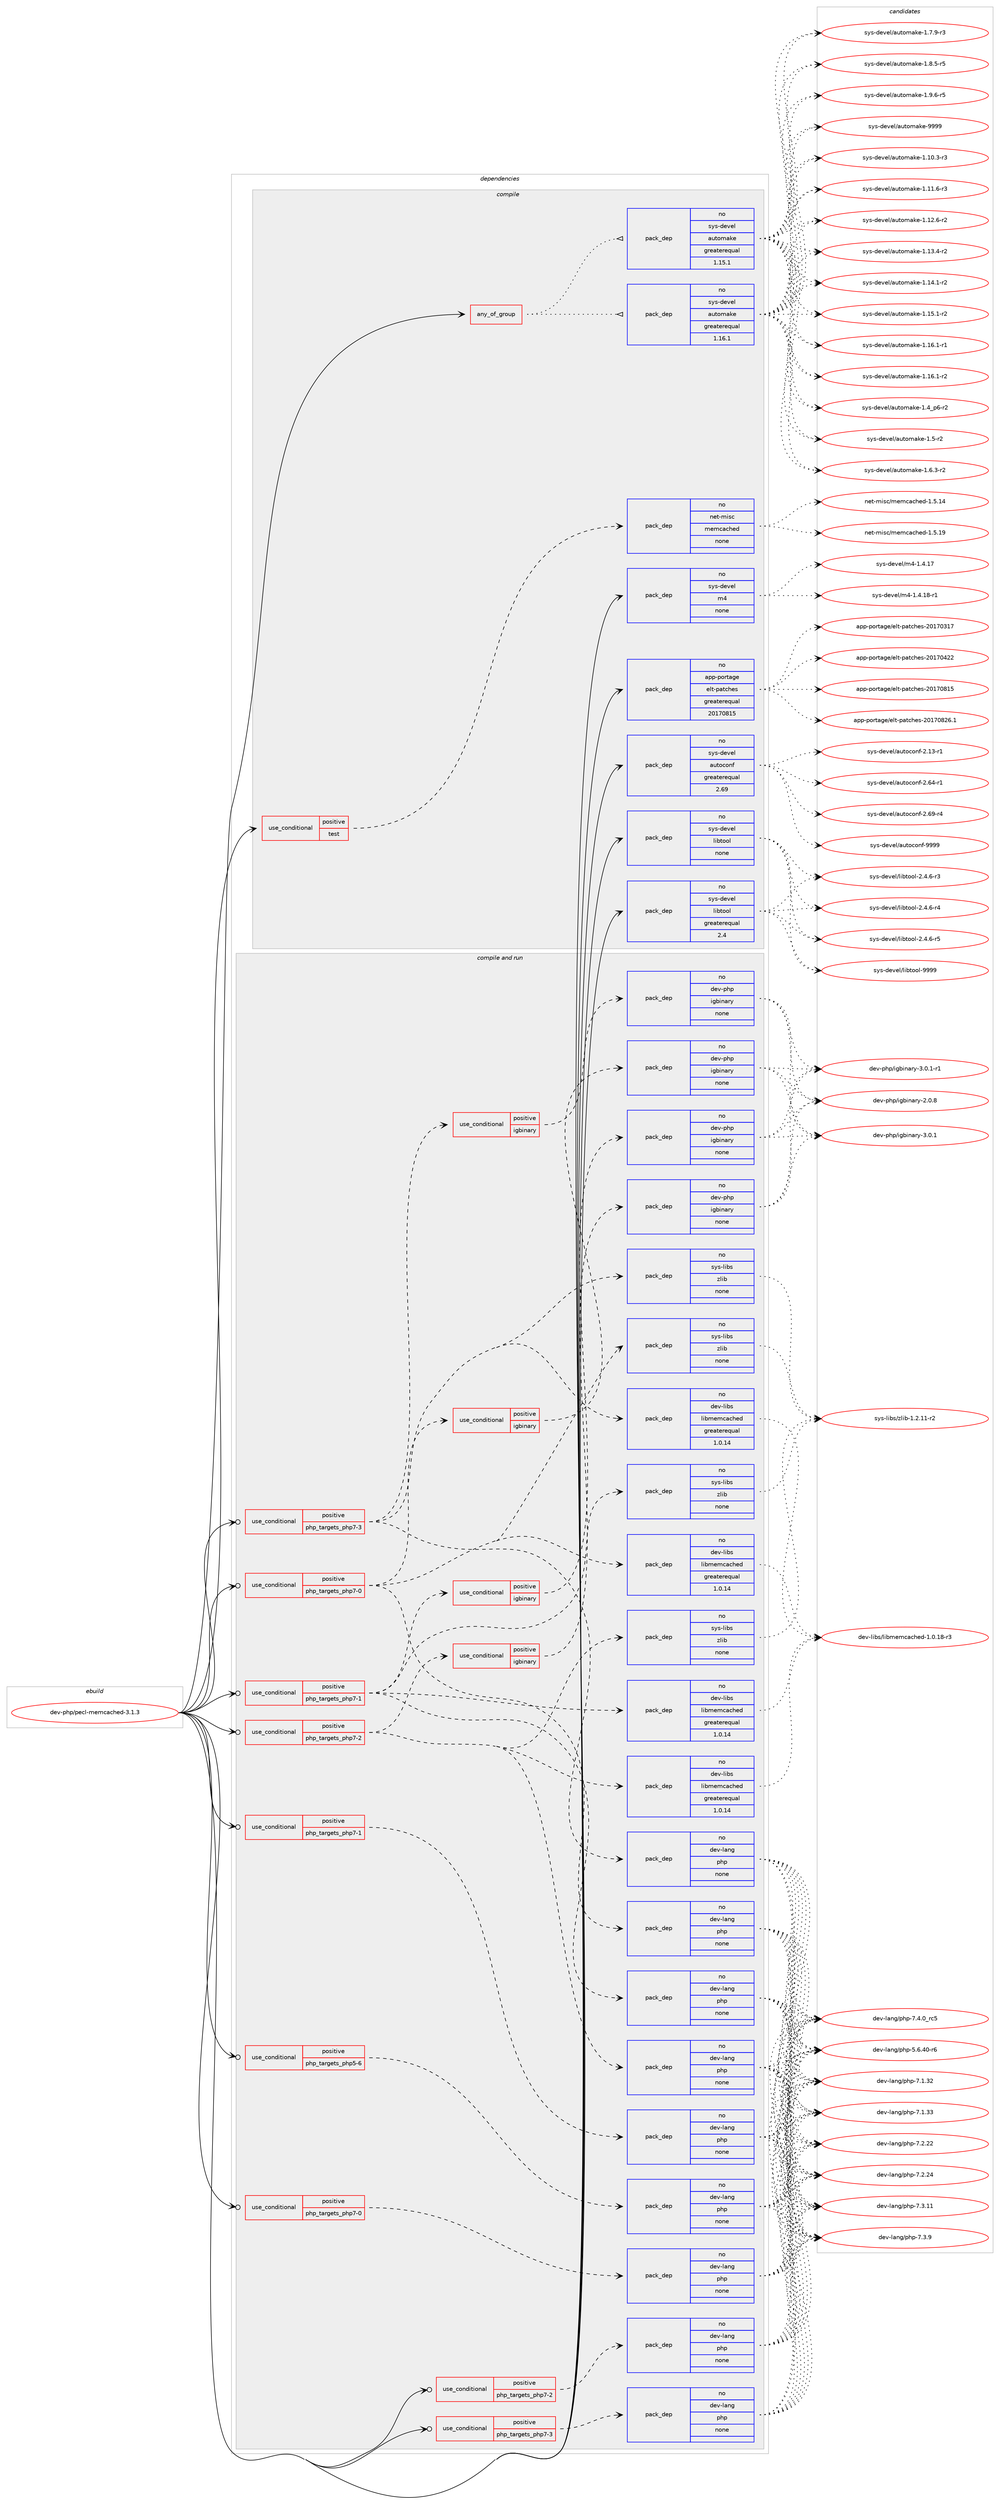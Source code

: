 digraph prolog {

# *************
# Graph options
# *************

newrank=true;
concentrate=true;
compound=true;
graph [rankdir=LR,fontname=Helvetica,fontsize=10,ranksep=1.5];#, ranksep=2.5, nodesep=0.2];
edge  [arrowhead=vee];
node  [fontname=Helvetica,fontsize=10];

# **********
# The ebuild
# **********

subgraph cluster_leftcol {
color=gray;
rank=same;
label=<<i>ebuild</i>>;
id [label="dev-php/pecl-memcached-3.1.3", color=red, width=4, href="../dev-php/pecl-memcached-3.1.3.svg"];
}

# ****************
# The dependencies
# ****************

subgraph cluster_midcol {
color=gray;
label=<<i>dependencies</i>>;
subgraph cluster_compile {
fillcolor="#eeeeee";
style=filled;
label=<<i>compile</i>>;
subgraph any11346 {
dependency590401 [label=<<TABLE BORDER="0" CELLBORDER="1" CELLSPACING="0" CELLPADDING="4"><TR><TD CELLPADDING="10">any_of_group</TD></TR></TABLE>>, shape=none, color=red];subgraph pack443696 {
dependency590402 [label=<<TABLE BORDER="0" CELLBORDER="1" CELLSPACING="0" CELLPADDING="4" WIDTH="220"><TR><TD ROWSPAN="6" CELLPADDING="30">pack_dep</TD></TR><TR><TD WIDTH="110">no</TD></TR><TR><TD>sys-devel</TD></TR><TR><TD>automake</TD></TR><TR><TD>greaterequal</TD></TR><TR><TD>1.16.1</TD></TR></TABLE>>, shape=none, color=blue];
}
dependency590401:e -> dependency590402:w [weight=20,style="dotted",arrowhead="oinv"];
subgraph pack443697 {
dependency590403 [label=<<TABLE BORDER="0" CELLBORDER="1" CELLSPACING="0" CELLPADDING="4" WIDTH="220"><TR><TD ROWSPAN="6" CELLPADDING="30">pack_dep</TD></TR><TR><TD WIDTH="110">no</TD></TR><TR><TD>sys-devel</TD></TR><TR><TD>automake</TD></TR><TR><TD>greaterequal</TD></TR><TR><TD>1.15.1</TD></TR></TABLE>>, shape=none, color=blue];
}
dependency590401:e -> dependency590403:w [weight=20,style="dotted",arrowhead="oinv"];
}
id:e -> dependency590401:w [weight=20,style="solid",arrowhead="vee"];
subgraph cond134994 {
dependency590404 [label=<<TABLE BORDER="0" CELLBORDER="1" CELLSPACING="0" CELLPADDING="4"><TR><TD ROWSPAN="3" CELLPADDING="10">use_conditional</TD></TR><TR><TD>positive</TD></TR><TR><TD>test</TD></TR></TABLE>>, shape=none, color=red];
subgraph pack443698 {
dependency590405 [label=<<TABLE BORDER="0" CELLBORDER="1" CELLSPACING="0" CELLPADDING="4" WIDTH="220"><TR><TD ROWSPAN="6" CELLPADDING="30">pack_dep</TD></TR><TR><TD WIDTH="110">no</TD></TR><TR><TD>net-misc</TD></TR><TR><TD>memcached</TD></TR><TR><TD>none</TD></TR><TR><TD></TD></TR></TABLE>>, shape=none, color=blue];
}
dependency590404:e -> dependency590405:w [weight=20,style="dashed",arrowhead="vee"];
}
id:e -> dependency590404:w [weight=20,style="solid",arrowhead="vee"];
subgraph pack443699 {
dependency590406 [label=<<TABLE BORDER="0" CELLBORDER="1" CELLSPACING="0" CELLPADDING="4" WIDTH="220"><TR><TD ROWSPAN="6" CELLPADDING="30">pack_dep</TD></TR><TR><TD WIDTH="110">no</TD></TR><TR><TD>app-portage</TD></TR><TR><TD>elt-patches</TD></TR><TR><TD>greaterequal</TD></TR><TR><TD>20170815</TD></TR></TABLE>>, shape=none, color=blue];
}
id:e -> dependency590406:w [weight=20,style="solid",arrowhead="vee"];
subgraph pack443700 {
dependency590407 [label=<<TABLE BORDER="0" CELLBORDER="1" CELLSPACING="0" CELLPADDING="4" WIDTH="220"><TR><TD ROWSPAN="6" CELLPADDING="30">pack_dep</TD></TR><TR><TD WIDTH="110">no</TD></TR><TR><TD>sys-devel</TD></TR><TR><TD>autoconf</TD></TR><TR><TD>greaterequal</TD></TR><TR><TD>2.69</TD></TR></TABLE>>, shape=none, color=blue];
}
id:e -> dependency590407:w [weight=20,style="solid",arrowhead="vee"];
subgraph pack443701 {
dependency590408 [label=<<TABLE BORDER="0" CELLBORDER="1" CELLSPACING="0" CELLPADDING="4" WIDTH="220"><TR><TD ROWSPAN="6" CELLPADDING="30">pack_dep</TD></TR><TR><TD WIDTH="110">no</TD></TR><TR><TD>sys-devel</TD></TR><TR><TD>libtool</TD></TR><TR><TD>greaterequal</TD></TR><TR><TD>2.4</TD></TR></TABLE>>, shape=none, color=blue];
}
id:e -> dependency590408:w [weight=20,style="solid",arrowhead="vee"];
subgraph pack443702 {
dependency590409 [label=<<TABLE BORDER="0" CELLBORDER="1" CELLSPACING="0" CELLPADDING="4" WIDTH="220"><TR><TD ROWSPAN="6" CELLPADDING="30">pack_dep</TD></TR><TR><TD WIDTH="110">no</TD></TR><TR><TD>sys-devel</TD></TR><TR><TD>libtool</TD></TR><TR><TD>none</TD></TR><TR><TD></TD></TR></TABLE>>, shape=none, color=blue];
}
id:e -> dependency590409:w [weight=20,style="solid",arrowhead="vee"];
subgraph pack443703 {
dependency590410 [label=<<TABLE BORDER="0" CELLBORDER="1" CELLSPACING="0" CELLPADDING="4" WIDTH="220"><TR><TD ROWSPAN="6" CELLPADDING="30">pack_dep</TD></TR><TR><TD WIDTH="110">no</TD></TR><TR><TD>sys-devel</TD></TR><TR><TD>m4</TD></TR><TR><TD>none</TD></TR><TR><TD></TD></TR></TABLE>>, shape=none, color=blue];
}
id:e -> dependency590410:w [weight=20,style="solid",arrowhead="vee"];
}
subgraph cluster_compileandrun {
fillcolor="#eeeeee";
style=filled;
label=<<i>compile and run</i>>;
subgraph cond134995 {
dependency590411 [label=<<TABLE BORDER="0" CELLBORDER="1" CELLSPACING="0" CELLPADDING="4"><TR><TD ROWSPAN="3" CELLPADDING="10">use_conditional</TD></TR><TR><TD>positive</TD></TR><TR><TD>php_targets_php5-6</TD></TR></TABLE>>, shape=none, color=red];
subgraph pack443704 {
dependency590412 [label=<<TABLE BORDER="0" CELLBORDER="1" CELLSPACING="0" CELLPADDING="4" WIDTH="220"><TR><TD ROWSPAN="6" CELLPADDING="30">pack_dep</TD></TR><TR><TD WIDTH="110">no</TD></TR><TR><TD>dev-lang</TD></TR><TR><TD>php</TD></TR><TR><TD>none</TD></TR><TR><TD></TD></TR></TABLE>>, shape=none, color=blue];
}
dependency590411:e -> dependency590412:w [weight=20,style="dashed",arrowhead="vee"];
}
id:e -> dependency590411:w [weight=20,style="solid",arrowhead="odotvee"];
subgraph cond134996 {
dependency590413 [label=<<TABLE BORDER="0" CELLBORDER="1" CELLSPACING="0" CELLPADDING="4"><TR><TD ROWSPAN="3" CELLPADDING="10">use_conditional</TD></TR><TR><TD>positive</TD></TR><TR><TD>php_targets_php7-0</TD></TR></TABLE>>, shape=none, color=red];
subgraph pack443705 {
dependency590414 [label=<<TABLE BORDER="0" CELLBORDER="1" CELLSPACING="0" CELLPADDING="4" WIDTH="220"><TR><TD ROWSPAN="6" CELLPADDING="30">pack_dep</TD></TR><TR><TD WIDTH="110">no</TD></TR><TR><TD>dev-lang</TD></TR><TR><TD>php</TD></TR><TR><TD>none</TD></TR><TR><TD></TD></TR></TABLE>>, shape=none, color=blue];
}
dependency590413:e -> dependency590414:w [weight=20,style="dashed",arrowhead="vee"];
}
id:e -> dependency590413:w [weight=20,style="solid",arrowhead="odotvee"];
subgraph cond134997 {
dependency590415 [label=<<TABLE BORDER="0" CELLBORDER="1" CELLSPACING="0" CELLPADDING="4"><TR><TD ROWSPAN="3" CELLPADDING="10">use_conditional</TD></TR><TR><TD>positive</TD></TR><TR><TD>php_targets_php7-0</TD></TR></TABLE>>, shape=none, color=red];
subgraph pack443706 {
dependency590416 [label=<<TABLE BORDER="0" CELLBORDER="1" CELLSPACING="0" CELLPADDING="4" WIDTH="220"><TR><TD ROWSPAN="6" CELLPADDING="30">pack_dep</TD></TR><TR><TD WIDTH="110">no</TD></TR><TR><TD>dev-libs</TD></TR><TR><TD>libmemcached</TD></TR><TR><TD>greaterequal</TD></TR><TR><TD>1.0.14</TD></TR></TABLE>>, shape=none, color=blue];
}
dependency590415:e -> dependency590416:w [weight=20,style="dashed",arrowhead="vee"];
subgraph pack443707 {
dependency590417 [label=<<TABLE BORDER="0" CELLBORDER="1" CELLSPACING="0" CELLPADDING="4" WIDTH="220"><TR><TD ROWSPAN="6" CELLPADDING="30">pack_dep</TD></TR><TR><TD WIDTH="110">no</TD></TR><TR><TD>sys-libs</TD></TR><TR><TD>zlib</TD></TR><TR><TD>none</TD></TR><TR><TD></TD></TR></TABLE>>, shape=none, color=blue];
}
dependency590415:e -> dependency590417:w [weight=20,style="dashed",arrowhead="vee"];
subgraph cond134998 {
dependency590418 [label=<<TABLE BORDER="0" CELLBORDER="1" CELLSPACING="0" CELLPADDING="4"><TR><TD ROWSPAN="3" CELLPADDING="10">use_conditional</TD></TR><TR><TD>positive</TD></TR><TR><TD>igbinary</TD></TR></TABLE>>, shape=none, color=red];
subgraph pack443708 {
dependency590419 [label=<<TABLE BORDER="0" CELLBORDER="1" CELLSPACING="0" CELLPADDING="4" WIDTH="220"><TR><TD ROWSPAN="6" CELLPADDING="30">pack_dep</TD></TR><TR><TD WIDTH="110">no</TD></TR><TR><TD>dev-php</TD></TR><TR><TD>igbinary</TD></TR><TR><TD>none</TD></TR><TR><TD></TD></TR></TABLE>>, shape=none, color=blue];
}
dependency590418:e -> dependency590419:w [weight=20,style="dashed",arrowhead="vee"];
}
dependency590415:e -> dependency590418:w [weight=20,style="dashed",arrowhead="vee"];
subgraph pack443709 {
dependency590420 [label=<<TABLE BORDER="0" CELLBORDER="1" CELLSPACING="0" CELLPADDING="4" WIDTH="220"><TR><TD ROWSPAN="6" CELLPADDING="30">pack_dep</TD></TR><TR><TD WIDTH="110">no</TD></TR><TR><TD>dev-lang</TD></TR><TR><TD>php</TD></TR><TR><TD>none</TD></TR><TR><TD></TD></TR></TABLE>>, shape=none, color=blue];
}
dependency590415:e -> dependency590420:w [weight=20,style="dashed",arrowhead="vee"];
}
id:e -> dependency590415:w [weight=20,style="solid",arrowhead="odotvee"];
subgraph cond134999 {
dependency590421 [label=<<TABLE BORDER="0" CELLBORDER="1" CELLSPACING="0" CELLPADDING="4"><TR><TD ROWSPAN="3" CELLPADDING="10">use_conditional</TD></TR><TR><TD>positive</TD></TR><TR><TD>php_targets_php7-1</TD></TR></TABLE>>, shape=none, color=red];
subgraph pack443710 {
dependency590422 [label=<<TABLE BORDER="0" CELLBORDER="1" CELLSPACING="0" CELLPADDING="4" WIDTH="220"><TR><TD ROWSPAN="6" CELLPADDING="30">pack_dep</TD></TR><TR><TD WIDTH="110">no</TD></TR><TR><TD>dev-lang</TD></TR><TR><TD>php</TD></TR><TR><TD>none</TD></TR><TR><TD></TD></TR></TABLE>>, shape=none, color=blue];
}
dependency590421:e -> dependency590422:w [weight=20,style="dashed",arrowhead="vee"];
}
id:e -> dependency590421:w [weight=20,style="solid",arrowhead="odotvee"];
subgraph cond135000 {
dependency590423 [label=<<TABLE BORDER="0" CELLBORDER="1" CELLSPACING="0" CELLPADDING="4"><TR><TD ROWSPAN="3" CELLPADDING="10">use_conditional</TD></TR><TR><TD>positive</TD></TR><TR><TD>php_targets_php7-1</TD></TR></TABLE>>, shape=none, color=red];
subgraph pack443711 {
dependency590424 [label=<<TABLE BORDER="0" CELLBORDER="1" CELLSPACING="0" CELLPADDING="4" WIDTH="220"><TR><TD ROWSPAN="6" CELLPADDING="30">pack_dep</TD></TR><TR><TD WIDTH="110">no</TD></TR><TR><TD>dev-libs</TD></TR><TR><TD>libmemcached</TD></TR><TR><TD>greaterequal</TD></TR><TR><TD>1.0.14</TD></TR></TABLE>>, shape=none, color=blue];
}
dependency590423:e -> dependency590424:w [weight=20,style="dashed",arrowhead="vee"];
subgraph pack443712 {
dependency590425 [label=<<TABLE BORDER="0" CELLBORDER="1" CELLSPACING="0" CELLPADDING="4" WIDTH="220"><TR><TD ROWSPAN="6" CELLPADDING="30">pack_dep</TD></TR><TR><TD WIDTH="110">no</TD></TR><TR><TD>sys-libs</TD></TR><TR><TD>zlib</TD></TR><TR><TD>none</TD></TR><TR><TD></TD></TR></TABLE>>, shape=none, color=blue];
}
dependency590423:e -> dependency590425:w [weight=20,style="dashed",arrowhead="vee"];
subgraph cond135001 {
dependency590426 [label=<<TABLE BORDER="0" CELLBORDER="1" CELLSPACING="0" CELLPADDING="4"><TR><TD ROWSPAN="3" CELLPADDING="10">use_conditional</TD></TR><TR><TD>positive</TD></TR><TR><TD>igbinary</TD></TR></TABLE>>, shape=none, color=red];
subgraph pack443713 {
dependency590427 [label=<<TABLE BORDER="0" CELLBORDER="1" CELLSPACING="0" CELLPADDING="4" WIDTH="220"><TR><TD ROWSPAN="6" CELLPADDING="30">pack_dep</TD></TR><TR><TD WIDTH="110">no</TD></TR><TR><TD>dev-php</TD></TR><TR><TD>igbinary</TD></TR><TR><TD>none</TD></TR><TR><TD></TD></TR></TABLE>>, shape=none, color=blue];
}
dependency590426:e -> dependency590427:w [weight=20,style="dashed",arrowhead="vee"];
}
dependency590423:e -> dependency590426:w [weight=20,style="dashed",arrowhead="vee"];
subgraph pack443714 {
dependency590428 [label=<<TABLE BORDER="0" CELLBORDER="1" CELLSPACING="0" CELLPADDING="4" WIDTH="220"><TR><TD ROWSPAN="6" CELLPADDING="30">pack_dep</TD></TR><TR><TD WIDTH="110">no</TD></TR><TR><TD>dev-lang</TD></TR><TR><TD>php</TD></TR><TR><TD>none</TD></TR><TR><TD></TD></TR></TABLE>>, shape=none, color=blue];
}
dependency590423:e -> dependency590428:w [weight=20,style="dashed",arrowhead="vee"];
}
id:e -> dependency590423:w [weight=20,style="solid",arrowhead="odotvee"];
subgraph cond135002 {
dependency590429 [label=<<TABLE BORDER="0" CELLBORDER="1" CELLSPACING="0" CELLPADDING="4"><TR><TD ROWSPAN="3" CELLPADDING="10">use_conditional</TD></TR><TR><TD>positive</TD></TR><TR><TD>php_targets_php7-2</TD></TR></TABLE>>, shape=none, color=red];
subgraph pack443715 {
dependency590430 [label=<<TABLE BORDER="0" CELLBORDER="1" CELLSPACING="0" CELLPADDING="4" WIDTH="220"><TR><TD ROWSPAN="6" CELLPADDING="30">pack_dep</TD></TR><TR><TD WIDTH="110">no</TD></TR><TR><TD>dev-lang</TD></TR><TR><TD>php</TD></TR><TR><TD>none</TD></TR><TR><TD></TD></TR></TABLE>>, shape=none, color=blue];
}
dependency590429:e -> dependency590430:w [weight=20,style="dashed",arrowhead="vee"];
}
id:e -> dependency590429:w [weight=20,style="solid",arrowhead="odotvee"];
subgraph cond135003 {
dependency590431 [label=<<TABLE BORDER="0" CELLBORDER="1" CELLSPACING="0" CELLPADDING="4"><TR><TD ROWSPAN="3" CELLPADDING="10">use_conditional</TD></TR><TR><TD>positive</TD></TR><TR><TD>php_targets_php7-2</TD></TR></TABLE>>, shape=none, color=red];
subgraph pack443716 {
dependency590432 [label=<<TABLE BORDER="0" CELLBORDER="1" CELLSPACING="0" CELLPADDING="4" WIDTH="220"><TR><TD ROWSPAN="6" CELLPADDING="30">pack_dep</TD></TR><TR><TD WIDTH="110">no</TD></TR><TR><TD>dev-libs</TD></TR><TR><TD>libmemcached</TD></TR><TR><TD>greaterequal</TD></TR><TR><TD>1.0.14</TD></TR></TABLE>>, shape=none, color=blue];
}
dependency590431:e -> dependency590432:w [weight=20,style="dashed",arrowhead="vee"];
subgraph pack443717 {
dependency590433 [label=<<TABLE BORDER="0" CELLBORDER="1" CELLSPACING="0" CELLPADDING="4" WIDTH="220"><TR><TD ROWSPAN="6" CELLPADDING="30">pack_dep</TD></TR><TR><TD WIDTH="110">no</TD></TR><TR><TD>sys-libs</TD></TR><TR><TD>zlib</TD></TR><TR><TD>none</TD></TR><TR><TD></TD></TR></TABLE>>, shape=none, color=blue];
}
dependency590431:e -> dependency590433:w [weight=20,style="dashed",arrowhead="vee"];
subgraph cond135004 {
dependency590434 [label=<<TABLE BORDER="0" CELLBORDER="1" CELLSPACING="0" CELLPADDING="4"><TR><TD ROWSPAN="3" CELLPADDING="10">use_conditional</TD></TR><TR><TD>positive</TD></TR><TR><TD>igbinary</TD></TR></TABLE>>, shape=none, color=red];
subgraph pack443718 {
dependency590435 [label=<<TABLE BORDER="0" CELLBORDER="1" CELLSPACING="0" CELLPADDING="4" WIDTH="220"><TR><TD ROWSPAN="6" CELLPADDING="30">pack_dep</TD></TR><TR><TD WIDTH="110">no</TD></TR><TR><TD>dev-php</TD></TR><TR><TD>igbinary</TD></TR><TR><TD>none</TD></TR><TR><TD></TD></TR></TABLE>>, shape=none, color=blue];
}
dependency590434:e -> dependency590435:w [weight=20,style="dashed",arrowhead="vee"];
}
dependency590431:e -> dependency590434:w [weight=20,style="dashed",arrowhead="vee"];
subgraph pack443719 {
dependency590436 [label=<<TABLE BORDER="0" CELLBORDER="1" CELLSPACING="0" CELLPADDING="4" WIDTH="220"><TR><TD ROWSPAN="6" CELLPADDING="30">pack_dep</TD></TR><TR><TD WIDTH="110">no</TD></TR><TR><TD>dev-lang</TD></TR><TR><TD>php</TD></TR><TR><TD>none</TD></TR><TR><TD></TD></TR></TABLE>>, shape=none, color=blue];
}
dependency590431:e -> dependency590436:w [weight=20,style="dashed",arrowhead="vee"];
}
id:e -> dependency590431:w [weight=20,style="solid",arrowhead="odotvee"];
subgraph cond135005 {
dependency590437 [label=<<TABLE BORDER="0" CELLBORDER="1" CELLSPACING="0" CELLPADDING="4"><TR><TD ROWSPAN="3" CELLPADDING="10">use_conditional</TD></TR><TR><TD>positive</TD></TR><TR><TD>php_targets_php7-3</TD></TR></TABLE>>, shape=none, color=red];
subgraph pack443720 {
dependency590438 [label=<<TABLE BORDER="0" CELLBORDER="1" CELLSPACING="0" CELLPADDING="4" WIDTH="220"><TR><TD ROWSPAN="6" CELLPADDING="30">pack_dep</TD></TR><TR><TD WIDTH="110">no</TD></TR><TR><TD>dev-lang</TD></TR><TR><TD>php</TD></TR><TR><TD>none</TD></TR><TR><TD></TD></TR></TABLE>>, shape=none, color=blue];
}
dependency590437:e -> dependency590438:w [weight=20,style="dashed",arrowhead="vee"];
}
id:e -> dependency590437:w [weight=20,style="solid",arrowhead="odotvee"];
subgraph cond135006 {
dependency590439 [label=<<TABLE BORDER="0" CELLBORDER="1" CELLSPACING="0" CELLPADDING="4"><TR><TD ROWSPAN="3" CELLPADDING="10">use_conditional</TD></TR><TR><TD>positive</TD></TR><TR><TD>php_targets_php7-3</TD></TR></TABLE>>, shape=none, color=red];
subgraph pack443721 {
dependency590440 [label=<<TABLE BORDER="0" CELLBORDER="1" CELLSPACING="0" CELLPADDING="4" WIDTH="220"><TR><TD ROWSPAN="6" CELLPADDING="30">pack_dep</TD></TR><TR><TD WIDTH="110">no</TD></TR><TR><TD>dev-libs</TD></TR><TR><TD>libmemcached</TD></TR><TR><TD>greaterequal</TD></TR><TR><TD>1.0.14</TD></TR></TABLE>>, shape=none, color=blue];
}
dependency590439:e -> dependency590440:w [weight=20,style="dashed",arrowhead="vee"];
subgraph pack443722 {
dependency590441 [label=<<TABLE BORDER="0" CELLBORDER="1" CELLSPACING="0" CELLPADDING="4" WIDTH="220"><TR><TD ROWSPAN="6" CELLPADDING="30">pack_dep</TD></TR><TR><TD WIDTH="110">no</TD></TR><TR><TD>sys-libs</TD></TR><TR><TD>zlib</TD></TR><TR><TD>none</TD></TR><TR><TD></TD></TR></TABLE>>, shape=none, color=blue];
}
dependency590439:e -> dependency590441:w [weight=20,style="dashed",arrowhead="vee"];
subgraph cond135007 {
dependency590442 [label=<<TABLE BORDER="0" CELLBORDER="1" CELLSPACING="0" CELLPADDING="4"><TR><TD ROWSPAN="3" CELLPADDING="10">use_conditional</TD></TR><TR><TD>positive</TD></TR><TR><TD>igbinary</TD></TR></TABLE>>, shape=none, color=red];
subgraph pack443723 {
dependency590443 [label=<<TABLE BORDER="0" CELLBORDER="1" CELLSPACING="0" CELLPADDING="4" WIDTH="220"><TR><TD ROWSPAN="6" CELLPADDING="30">pack_dep</TD></TR><TR><TD WIDTH="110">no</TD></TR><TR><TD>dev-php</TD></TR><TR><TD>igbinary</TD></TR><TR><TD>none</TD></TR><TR><TD></TD></TR></TABLE>>, shape=none, color=blue];
}
dependency590442:e -> dependency590443:w [weight=20,style="dashed",arrowhead="vee"];
}
dependency590439:e -> dependency590442:w [weight=20,style="dashed",arrowhead="vee"];
subgraph pack443724 {
dependency590444 [label=<<TABLE BORDER="0" CELLBORDER="1" CELLSPACING="0" CELLPADDING="4" WIDTH="220"><TR><TD ROWSPAN="6" CELLPADDING="30">pack_dep</TD></TR><TR><TD WIDTH="110">no</TD></TR><TR><TD>dev-lang</TD></TR><TR><TD>php</TD></TR><TR><TD>none</TD></TR><TR><TD></TD></TR></TABLE>>, shape=none, color=blue];
}
dependency590439:e -> dependency590444:w [weight=20,style="dashed",arrowhead="vee"];
}
id:e -> dependency590439:w [weight=20,style="solid",arrowhead="odotvee"];
}
subgraph cluster_run {
fillcolor="#eeeeee";
style=filled;
label=<<i>run</i>>;
}
}

# **************
# The candidates
# **************

subgraph cluster_choices {
rank=same;
color=gray;
label=<<i>candidates</i>>;

subgraph choice443696 {
color=black;
nodesep=1;
choice11512111545100101118101108479711711611110997107101454946494846514511451 [label="sys-devel/automake-1.10.3-r3", color=red, width=4,href="../sys-devel/automake-1.10.3-r3.svg"];
choice11512111545100101118101108479711711611110997107101454946494946544511451 [label="sys-devel/automake-1.11.6-r3", color=red, width=4,href="../sys-devel/automake-1.11.6-r3.svg"];
choice11512111545100101118101108479711711611110997107101454946495046544511450 [label="sys-devel/automake-1.12.6-r2", color=red, width=4,href="../sys-devel/automake-1.12.6-r2.svg"];
choice11512111545100101118101108479711711611110997107101454946495146524511450 [label="sys-devel/automake-1.13.4-r2", color=red, width=4,href="../sys-devel/automake-1.13.4-r2.svg"];
choice11512111545100101118101108479711711611110997107101454946495246494511450 [label="sys-devel/automake-1.14.1-r2", color=red, width=4,href="../sys-devel/automake-1.14.1-r2.svg"];
choice11512111545100101118101108479711711611110997107101454946495346494511450 [label="sys-devel/automake-1.15.1-r2", color=red, width=4,href="../sys-devel/automake-1.15.1-r2.svg"];
choice11512111545100101118101108479711711611110997107101454946495446494511449 [label="sys-devel/automake-1.16.1-r1", color=red, width=4,href="../sys-devel/automake-1.16.1-r1.svg"];
choice11512111545100101118101108479711711611110997107101454946495446494511450 [label="sys-devel/automake-1.16.1-r2", color=red, width=4,href="../sys-devel/automake-1.16.1-r2.svg"];
choice115121115451001011181011084797117116111109971071014549465295112544511450 [label="sys-devel/automake-1.4_p6-r2", color=red, width=4,href="../sys-devel/automake-1.4_p6-r2.svg"];
choice11512111545100101118101108479711711611110997107101454946534511450 [label="sys-devel/automake-1.5-r2", color=red, width=4,href="../sys-devel/automake-1.5-r2.svg"];
choice115121115451001011181011084797117116111109971071014549465446514511450 [label="sys-devel/automake-1.6.3-r2", color=red, width=4,href="../sys-devel/automake-1.6.3-r2.svg"];
choice115121115451001011181011084797117116111109971071014549465546574511451 [label="sys-devel/automake-1.7.9-r3", color=red, width=4,href="../sys-devel/automake-1.7.9-r3.svg"];
choice115121115451001011181011084797117116111109971071014549465646534511453 [label="sys-devel/automake-1.8.5-r5", color=red, width=4,href="../sys-devel/automake-1.8.5-r5.svg"];
choice115121115451001011181011084797117116111109971071014549465746544511453 [label="sys-devel/automake-1.9.6-r5", color=red, width=4,href="../sys-devel/automake-1.9.6-r5.svg"];
choice115121115451001011181011084797117116111109971071014557575757 [label="sys-devel/automake-9999", color=red, width=4,href="../sys-devel/automake-9999.svg"];
dependency590402:e -> choice11512111545100101118101108479711711611110997107101454946494846514511451:w [style=dotted,weight="100"];
dependency590402:e -> choice11512111545100101118101108479711711611110997107101454946494946544511451:w [style=dotted,weight="100"];
dependency590402:e -> choice11512111545100101118101108479711711611110997107101454946495046544511450:w [style=dotted,weight="100"];
dependency590402:e -> choice11512111545100101118101108479711711611110997107101454946495146524511450:w [style=dotted,weight="100"];
dependency590402:e -> choice11512111545100101118101108479711711611110997107101454946495246494511450:w [style=dotted,weight="100"];
dependency590402:e -> choice11512111545100101118101108479711711611110997107101454946495346494511450:w [style=dotted,weight="100"];
dependency590402:e -> choice11512111545100101118101108479711711611110997107101454946495446494511449:w [style=dotted,weight="100"];
dependency590402:e -> choice11512111545100101118101108479711711611110997107101454946495446494511450:w [style=dotted,weight="100"];
dependency590402:e -> choice115121115451001011181011084797117116111109971071014549465295112544511450:w [style=dotted,weight="100"];
dependency590402:e -> choice11512111545100101118101108479711711611110997107101454946534511450:w [style=dotted,weight="100"];
dependency590402:e -> choice115121115451001011181011084797117116111109971071014549465446514511450:w [style=dotted,weight="100"];
dependency590402:e -> choice115121115451001011181011084797117116111109971071014549465546574511451:w [style=dotted,weight="100"];
dependency590402:e -> choice115121115451001011181011084797117116111109971071014549465646534511453:w [style=dotted,weight="100"];
dependency590402:e -> choice115121115451001011181011084797117116111109971071014549465746544511453:w [style=dotted,weight="100"];
dependency590402:e -> choice115121115451001011181011084797117116111109971071014557575757:w [style=dotted,weight="100"];
}
subgraph choice443697 {
color=black;
nodesep=1;
choice11512111545100101118101108479711711611110997107101454946494846514511451 [label="sys-devel/automake-1.10.3-r3", color=red, width=4,href="../sys-devel/automake-1.10.3-r3.svg"];
choice11512111545100101118101108479711711611110997107101454946494946544511451 [label="sys-devel/automake-1.11.6-r3", color=red, width=4,href="../sys-devel/automake-1.11.6-r3.svg"];
choice11512111545100101118101108479711711611110997107101454946495046544511450 [label="sys-devel/automake-1.12.6-r2", color=red, width=4,href="../sys-devel/automake-1.12.6-r2.svg"];
choice11512111545100101118101108479711711611110997107101454946495146524511450 [label="sys-devel/automake-1.13.4-r2", color=red, width=4,href="../sys-devel/automake-1.13.4-r2.svg"];
choice11512111545100101118101108479711711611110997107101454946495246494511450 [label="sys-devel/automake-1.14.1-r2", color=red, width=4,href="../sys-devel/automake-1.14.1-r2.svg"];
choice11512111545100101118101108479711711611110997107101454946495346494511450 [label="sys-devel/automake-1.15.1-r2", color=red, width=4,href="../sys-devel/automake-1.15.1-r2.svg"];
choice11512111545100101118101108479711711611110997107101454946495446494511449 [label="sys-devel/automake-1.16.1-r1", color=red, width=4,href="../sys-devel/automake-1.16.1-r1.svg"];
choice11512111545100101118101108479711711611110997107101454946495446494511450 [label="sys-devel/automake-1.16.1-r2", color=red, width=4,href="../sys-devel/automake-1.16.1-r2.svg"];
choice115121115451001011181011084797117116111109971071014549465295112544511450 [label="sys-devel/automake-1.4_p6-r2", color=red, width=4,href="../sys-devel/automake-1.4_p6-r2.svg"];
choice11512111545100101118101108479711711611110997107101454946534511450 [label="sys-devel/automake-1.5-r2", color=red, width=4,href="../sys-devel/automake-1.5-r2.svg"];
choice115121115451001011181011084797117116111109971071014549465446514511450 [label="sys-devel/automake-1.6.3-r2", color=red, width=4,href="../sys-devel/automake-1.6.3-r2.svg"];
choice115121115451001011181011084797117116111109971071014549465546574511451 [label="sys-devel/automake-1.7.9-r3", color=red, width=4,href="../sys-devel/automake-1.7.9-r3.svg"];
choice115121115451001011181011084797117116111109971071014549465646534511453 [label="sys-devel/automake-1.8.5-r5", color=red, width=4,href="../sys-devel/automake-1.8.5-r5.svg"];
choice115121115451001011181011084797117116111109971071014549465746544511453 [label="sys-devel/automake-1.9.6-r5", color=red, width=4,href="../sys-devel/automake-1.9.6-r5.svg"];
choice115121115451001011181011084797117116111109971071014557575757 [label="sys-devel/automake-9999", color=red, width=4,href="../sys-devel/automake-9999.svg"];
dependency590403:e -> choice11512111545100101118101108479711711611110997107101454946494846514511451:w [style=dotted,weight="100"];
dependency590403:e -> choice11512111545100101118101108479711711611110997107101454946494946544511451:w [style=dotted,weight="100"];
dependency590403:e -> choice11512111545100101118101108479711711611110997107101454946495046544511450:w [style=dotted,weight="100"];
dependency590403:e -> choice11512111545100101118101108479711711611110997107101454946495146524511450:w [style=dotted,weight="100"];
dependency590403:e -> choice11512111545100101118101108479711711611110997107101454946495246494511450:w [style=dotted,weight="100"];
dependency590403:e -> choice11512111545100101118101108479711711611110997107101454946495346494511450:w [style=dotted,weight="100"];
dependency590403:e -> choice11512111545100101118101108479711711611110997107101454946495446494511449:w [style=dotted,weight="100"];
dependency590403:e -> choice11512111545100101118101108479711711611110997107101454946495446494511450:w [style=dotted,weight="100"];
dependency590403:e -> choice115121115451001011181011084797117116111109971071014549465295112544511450:w [style=dotted,weight="100"];
dependency590403:e -> choice11512111545100101118101108479711711611110997107101454946534511450:w [style=dotted,weight="100"];
dependency590403:e -> choice115121115451001011181011084797117116111109971071014549465446514511450:w [style=dotted,weight="100"];
dependency590403:e -> choice115121115451001011181011084797117116111109971071014549465546574511451:w [style=dotted,weight="100"];
dependency590403:e -> choice115121115451001011181011084797117116111109971071014549465646534511453:w [style=dotted,weight="100"];
dependency590403:e -> choice115121115451001011181011084797117116111109971071014549465746544511453:w [style=dotted,weight="100"];
dependency590403:e -> choice115121115451001011181011084797117116111109971071014557575757:w [style=dotted,weight="100"];
}
subgraph choice443698 {
color=black;
nodesep=1;
choice11010111645109105115994710910110999979910410110045494653464952 [label="net-misc/memcached-1.5.14", color=red, width=4,href="../net-misc/memcached-1.5.14.svg"];
choice11010111645109105115994710910110999979910410110045494653464957 [label="net-misc/memcached-1.5.19", color=red, width=4,href="../net-misc/memcached-1.5.19.svg"];
dependency590405:e -> choice11010111645109105115994710910110999979910410110045494653464952:w [style=dotted,weight="100"];
dependency590405:e -> choice11010111645109105115994710910110999979910410110045494653464957:w [style=dotted,weight="100"];
}
subgraph choice443699 {
color=black;
nodesep=1;
choice97112112451121111141169710310147101108116451129711699104101115455048495548514955 [label="app-portage/elt-patches-20170317", color=red, width=4,href="../app-portage/elt-patches-20170317.svg"];
choice97112112451121111141169710310147101108116451129711699104101115455048495548525050 [label="app-portage/elt-patches-20170422", color=red, width=4,href="../app-portage/elt-patches-20170422.svg"];
choice97112112451121111141169710310147101108116451129711699104101115455048495548564953 [label="app-portage/elt-patches-20170815", color=red, width=4,href="../app-portage/elt-patches-20170815.svg"];
choice971121124511211111411697103101471011081164511297116991041011154550484955485650544649 [label="app-portage/elt-patches-20170826.1", color=red, width=4,href="../app-portage/elt-patches-20170826.1.svg"];
dependency590406:e -> choice97112112451121111141169710310147101108116451129711699104101115455048495548514955:w [style=dotted,weight="100"];
dependency590406:e -> choice97112112451121111141169710310147101108116451129711699104101115455048495548525050:w [style=dotted,weight="100"];
dependency590406:e -> choice97112112451121111141169710310147101108116451129711699104101115455048495548564953:w [style=dotted,weight="100"];
dependency590406:e -> choice971121124511211111411697103101471011081164511297116991041011154550484955485650544649:w [style=dotted,weight="100"];
}
subgraph choice443700 {
color=black;
nodesep=1;
choice1151211154510010111810110847971171161119911111010245504649514511449 [label="sys-devel/autoconf-2.13-r1", color=red, width=4,href="../sys-devel/autoconf-2.13-r1.svg"];
choice1151211154510010111810110847971171161119911111010245504654524511449 [label="sys-devel/autoconf-2.64-r1", color=red, width=4,href="../sys-devel/autoconf-2.64-r1.svg"];
choice1151211154510010111810110847971171161119911111010245504654574511452 [label="sys-devel/autoconf-2.69-r4", color=red, width=4,href="../sys-devel/autoconf-2.69-r4.svg"];
choice115121115451001011181011084797117116111991111101024557575757 [label="sys-devel/autoconf-9999", color=red, width=4,href="../sys-devel/autoconf-9999.svg"];
dependency590407:e -> choice1151211154510010111810110847971171161119911111010245504649514511449:w [style=dotted,weight="100"];
dependency590407:e -> choice1151211154510010111810110847971171161119911111010245504654524511449:w [style=dotted,weight="100"];
dependency590407:e -> choice1151211154510010111810110847971171161119911111010245504654574511452:w [style=dotted,weight="100"];
dependency590407:e -> choice115121115451001011181011084797117116111991111101024557575757:w [style=dotted,weight="100"];
}
subgraph choice443701 {
color=black;
nodesep=1;
choice1151211154510010111810110847108105981161111111084550465246544511451 [label="sys-devel/libtool-2.4.6-r3", color=red, width=4,href="../sys-devel/libtool-2.4.6-r3.svg"];
choice1151211154510010111810110847108105981161111111084550465246544511452 [label="sys-devel/libtool-2.4.6-r4", color=red, width=4,href="../sys-devel/libtool-2.4.6-r4.svg"];
choice1151211154510010111810110847108105981161111111084550465246544511453 [label="sys-devel/libtool-2.4.6-r5", color=red, width=4,href="../sys-devel/libtool-2.4.6-r5.svg"];
choice1151211154510010111810110847108105981161111111084557575757 [label="sys-devel/libtool-9999", color=red, width=4,href="../sys-devel/libtool-9999.svg"];
dependency590408:e -> choice1151211154510010111810110847108105981161111111084550465246544511451:w [style=dotted,weight="100"];
dependency590408:e -> choice1151211154510010111810110847108105981161111111084550465246544511452:w [style=dotted,weight="100"];
dependency590408:e -> choice1151211154510010111810110847108105981161111111084550465246544511453:w [style=dotted,weight="100"];
dependency590408:e -> choice1151211154510010111810110847108105981161111111084557575757:w [style=dotted,weight="100"];
}
subgraph choice443702 {
color=black;
nodesep=1;
choice1151211154510010111810110847108105981161111111084550465246544511451 [label="sys-devel/libtool-2.4.6-r3", color=red, width=4,href="../sys-devel/libtool-2.4.6-r3.svg"];
choice1151211154510010111810110847108105981161111111084550465246544511452 [label="sys-devel/libtool-2.4.6-r4", color=red, width=4,href="../sys-devel/libtool-2.4.6-r4.svg"];
choice1151211154510010111810110847108105981161111111084550465246544511453 [label="sys-devel/libtool-2.4.6-r5", color=red, width=4,href="../sys-devel/libtool-2.4.6-r5.svg"];
choice1151211154510010111810110847108105981161111111084557575757 [label="sys-devel/libtool-9999", color=red, width=4,href="../sys-devel/libtool-9999.svg"];
dependency590409:e -> choice1151211154510010111810110847108105981161111111084550465246544511451:w [style=dotted,weight="100"];
dependency590409:e -> choice1151211154510010111810110847108105981161111111084550465246544511452:w [style=dotted,weight="100"];
dependency590409:e -> choice1151211154510010111810110847108105981161111111084550465246544511453:w [style=dotted,weight="100"];
dependency590409:e -> choice1151211154510010111810110847108105981161111111084557575757:w [style=dotted,weight="100"];
}
subgraph choice443703 {
color=black;
nodesep=1;
choice11512111545100101118101108471095245494652464955 [label="sys-devel/m4-1.4.17", color=red, width=4,href="../sys-devel/m4-1.4.17.svg"];
choice115121115451001011181011084710952454946524649564511449 [label="sys-devel/m4-1.4.18-r1", color=red, width=4,href="../sys-devel/m4-1.4.18-r1.svg"];
dependency590410:e -> choice11512111545100101118101108471095245494652464955:w [style=dotted,weight="100"];
dependency590410:e -> choice115121115451001011181011084710952454946524649564511449:w [style=dotted,weight="100"];
}
subgraph choice443704 {
color=black;
nodesep=1;
choice100101118451089711010347112104112455346544652484511454 [label="dev-lang/php-5.6.40-r6", color=red, width=4,href="../dev-lang/php-5.6.40-r6.svg"];
choice10010111845108971101034711210411245554649465150 [label="dev-lang/php-7.1.32", color=red, width=4,href="../dev-lang/php-7.1.32.svg"];
choice10010111845108971101034711210411245554649465151 [label="dev-lang/php-7.1.33", color=red, width=4,href="../dev-lang/php-7.1.33.svg"];
choice10010111845108971101034711210411245554650465050 [label="dev-lang/php-7.2.22", color=red, width=4,href="../dev-lang/php-7.2.22.svg"];
choice10010111845108971101034711210411245554650465052 [label="dev-lang/php-7.2.24", color=red, width=4,href="../dev-lang/php-7.2.24.svg"];
choice10010111845108971101034711210411245554651464949 [label="dev-lang/php-7.3.11", color=red, width=4,href="../dev-lang/php-7.3.11.svg"];
choice100101118451089711010347112104112455546514657 [label="dev-lang/php-7.3.9", color=red, width=4,href="../dev-lang/php-7.3.9.svg"];
choice100101118451089711010347112104112455546524648951149953 [label="dev-lang/php-7.4.0_rc5", color=red, width=4,href="../dev-lang/php-7.4.0_rc5.svg"];
dependency590412:e -> choice100101118451089711010347112104112455346544652484511454:w [style=dotted,weight="100"];
dependency590412:e -> choice10010111845108971101034711210411245554649465150:w [style=dotted,weight="100"];
dependency590412:e -> choice10010111845108971101034711210411245554649465151:w [style=dotted,weight="100"];
dependency590412:e -> choice10010111845108971101034711210411245554650465050:w [style=dotted,weight="100"];
dependency590412:e -> choice10010111845108971101034711210411245554650465052:w [style=dotted,weight="100"];
dependency590412:e -> choice10010111845108971101034711210411245554651464949:w [style=dotted,weight="100"];
dependency590412:e -> choice100101118451089711010347112104112455546514657:w [style=dotted,weight="100"];
dependency590412:e -> choice100101118451089711010347112104112455546524648951149953:w [style=dotted,weight="100"];
}
subgraph choice443705 {
color=black;
nodesep=1;
choice100101118451089711010347112104112455346544652484511454 [label="dev-lang/php-5.6.40-r6", color=red, width=4,href="../dev-lang/php-5.6.40-r6.svg"];
choice10010111845108971101034711210411245554649465150 [label="dev-lang/php-7.1.32", color=red, width=4,href="../dev-lang/php-7.1.32.svg"];
choice10010111845108971101034711210411245554649465151 [label="dev-lang/php-7.1.33", color=red, width=4,href="../dev-lang/php-7.1.33.svg"];
choice10010111845108971101034711210411245554650465050 [label="dev-lang/php-7.2.22", color=red, width=4,href="../dev-lang/php-7.2.22.svg"];
choice10010111845108971101034711210411245554650465052 [label="dev-lang/php-7.2.24", color=red, width=4,href="../dev-lang/php-7.2.24.svg"];
choice10010111845108971101034711210411245554651464949 [label="dev-lang/php-7.3.11", color=red, width=4,href="../dev-lang/php-7.3.11.svg"];
choice100101118451089711010347112104112455546514657 [label="dev-lang/php-7.3.9", color=red, width=4,href="../dev-lang/php-7.3.9.svg"];
choice100101118451089711010347112104112455546524648951149953 [label="dev-lang/php-7.4.0_rc5", color=red, width=4,href="../dev-lang/php-7.4.0_rc5.svg"];
dependency590414:e -> choice100101118451089711010347112104112455346544652484511454:w [style=dotted,weight="100"];
dependency590414:e -> choice10010111845108971101034711210411245554649465150:w [style=dotted,weight="100"];
dependency590414:e -> choice10010111845108971101034711210411245554649465151:w [style=dotted,weight="100"];
dependency590414:e -> choice10010111845108971101034711210411245554650465050:w [style=dotted,weight="100"];
dependency590414:e -> choice10010111845108971101034711210411245554650465052:w [style=dotted,weight="100"];
dependency590414:e -> choice10010111845108971101034711210411245554651464949:w [style=dotted,weight="100"];
dependency590414:e -> choice100101118451089711010347112104112455546514657:w [style=dotted,weight="100"];
dependency590414:e -> choice100101118451089711010347112104112455546524648951149953:w [style=dotted,weight="100"];
}
subgraph choice443706 {
color=black;
nodesep=1;
choice10010111845108105981154710810598109101109999799104101100454946484649564511451 [label="dev-libs/libmemcached-1.0.18-r3", color=red, width=4,href="../dev-libs/libmemcached-1.0.18-r3.svg"];
dependency590416:e -> choice10010111845108105981154710810598109101109999799104101100454946484649564511451:w [style=dotted,weight="100"];
}
subgraph choice443707 {
color=black;
nodesep=1;
choice11512111545108105981154712210810598454946504649494511450 [label="sys-libs/zlib-1.2.11-r2", color=red, width=4,href="../sys-libs/zlib-1.2.11-r2.svg"];
dependency590417:e -> choice11512111545108105981154712210810598454946504649494511450:w [style=dotted,weight="100"];
}
subgraph choice443708 {
color=black;
nodesep=1;
choice10010111845112104112471051039810511097114121455046484656 [label="dev-php/igbinary-2.0.8", color=red, width=4,href="../dev-php/igbinary-2.0.8.svg"];
choice10010111845112104112471051039810511097114121455146484649 [label="dev-php/igbinary-3.0.1", color=red, width=4,href="../dev-php/igbinary-3.0.1.svg"];
choice100101118451121041124710510398105110971141214551464846494511449 [label="dev-php/igbinary-3.0.1-r1", color=red, width=4,href="../dev-php/igbinary-3.0.1-r1.svg"];
dependency590419:e -> choice10010111845112104112471051039810511097114121455046484656:w [style=dotted,weight="100"];
dependency590419:e -> choice10010111845112104112471051039810511097114121455146484649:w [style=dotted,weight="100"];
dependency590419:e -> choice100101118451121041124710510398105110971141214551464846494511449:w [style=dotted,weight="100"];
}
subgraph choice443709 {
color=black;
nodesep=1;
choice100101118451089711010347112104112455346544652484511454 [label="dev-lang/php-5.6.40-r6", color=red, width=4,href="../dev-lang/php-5.6.40-r6.svg"];
choice10010111845108971101034711210411245554649465150 [label="dev-lang/php-7.1.32", color=red, width=4,href="../dev-lang/php-7.1.32.svg"];
choice10010111845108971101034711210411245554649465151 [label="dev-lang/php-7.1.33", color=red, width=4,href="../dev-lang/php-7.1.33.svg"];
choice10010111845108971101034711210411245554650465050 [label="dev-lang/php-7.2.22", color=red, width=4,href="../dev-lang/php-7.2.22.svg"];
choice10010111845108971101034711210411245554650465052 [label="dev-lang/php-7.2.24", color=red, width=4,href="../dev-lang/php-7.2.24.svg"];
choice10010111845108971101034711210411245554651464949 [label="dev-lang/php-7.3.11", color=red, width=4,href="../dev-lang/php-7.3.11.svg"];
choice100101118451089711010347112104112455546514657 [label="dev-lang/php-7.3.9", color=red, width=4,href="../dev-lang/php-7.3.9.svg"];
choice100101118451089711010347112104112455546524648951149953 [label="dev-lang/php-7.4.0_rc5", color=red, width=4,href="../dev-lang/php-7.4.0_rc5.svg"];
dependency590420:e -> choice100101118451089711010347112104112455346544652484511454:w [style=dotted,weight="100"];
dependency590420:e -> choice10010111845108971101034711210411245554649465150:w [style=dotted,weight="100"];
dependency590420:e -> choice10010111845108971101034711210411245554649465151:w [style=dotted,weight="100"];
dependency590420:e -> choice10010111845108971101034711210411245554650465050:w [style=dotted,weight="100"];
dependency590420:e -> choice10010111845108971101034711210411245554650465052:w [style=dotted,weight="100"];
dependency590420:e -> choice10010111845108971101034711210411245554651464949:w [style=dotted,weight="100"];
dependency590420:e -> choice100101118451089711010347112104112455546514657:w [style=dotted,weight="100"];
dependency590420:e -> choice100101118451089711010347112104112455546524648951149953:w [style=dotted,weight="100"];
}
subgraph choice443710 {
color=black;
nodesep=1;
choice100101118451089711010347112104112455346544652484511454 [label="dev-lang/php-5.6.40-r6", color=red, width=4,href="../dev-lang/php-5.6.40-r6.svg"];
choice10010111845108971101034711210411245554649465150 [label="dev-lang/php-7.1.32", color=red, width=4,href="../dev-lang/php-7.1.32.svg"];
choice10010111845108971101034711210411245554649465151 [label="dev-lang/php-7.1.33", color=red, width=4,href="../dev-lang/php-7.1.33.svg"];
choice10010111845108971101034711210411245554650465050 [label="dev-lang/php-7.2.22", color=red, width=4,href="../dev-lang/php-7.2.22.svg"];
choice10010111845108971101034711210411245554650465052 [label="dev-lang/php-7.2.24", color=red, width=4,href="../dev-lang/php-7.2.24.svg"];
choice10010111845108971101034711210411245554651464949 [label="dev-lang/php-7.3.11", color=red, width=4,href="../dev-lang/php-7.3.11.svg"];
choice100101118451089711010347112104112455546514657 [label="dev-lang/php-7.3.9", color=red, width=4,href="../dev-lang/php-7.3.9.svg"];
choice100101118451089711010347112104112455546524648951149953 [label="dev-lang/php-7.4.0_rc5", color=red, width=4,href="../dev-lang/php-7.4.0_rc5.svg"];
dependency590422:e -> choice100101118451089711010347112104112455346544652484511454:w [style=dotted,weight="100"];
dependency590422:e -> choice10010111845108971101034711210411245554649465150:w [style=dotted,weight="100"];
dependency590422:e -> choice10010111845108971101034711210411245554649465151:w [style=dotted,weight="100"];
dependency590422:e -> choice10010111845108971101034711210411245554650465050:w [style=dotted,weight="100"];
dependency590422:e -> choice10010111845108971101034711210411245554650465052:w [style=dotted,weight="100"];
dependency590422:e -> choice10010111845108971101034711210411245554651464949:w [style=dotted,weight="100"];
dependency590422:e -> choice100101118451089711010347112104112455546514657:w [style=dotted,weight="100"];
dependency590422:e -> choice100101118451089711010347112104112455546524648951149953:w [style=dotted,weight="100"];
}
subgraph choice443711 {
color=black;
nodesep=1;
choice10010111845108105981154710810598109101109999799104101100454946484649564511451 [label="dev-libs/libmemcached-1.0.18-r3", color=red, width=4,href="../dev-libs/libmemcached-1.0.18-r3.svg"];
dependency590424:e -> choice10010111845108105981154710810598109101109999799104101100454946484649564511451:w [style=dotted,weight="100"];
}
subgraph choice443712 {
color=black;
nodesep=1;
choice11512111545108105981154712210810598454946504649494511450 [label="sys-libs/zlib-1.2.11-r2", color=red, width=4,href="../sys-libs/zlib-1.2.11-r2.svg"];
dependency590425:e -> choice11512111545108105981154712210810598454946504649494511450:w [style=dotted,weight="100"];
}
subgraph choice443713 {
color=black;
nodesep=1;
choice10010111845112104112471051039810511097114121455046484656 [label="dev-php/igbinary-2.0.8", color=red, width=4,href="../dev-php/igbinary-2.0.8.svg"];
choice10010111845112104112471051039810511097114121455146484649 [label="dev-php/igbinary-3.0.1", color=red, width=4,href="../dev-php/igbinary-3.0.1.svg"];
choice100101118451121041124710510398105110971141214551464846494511449 [label="dev-php/igbinary-3.0.1-r1", color=red, width=4,href="../dev-php/igbinary-3.0.1-r1.svg"];
dependency590427:e -> choice10010111845112104112471051039810511097114121455046484656:w [style=dotted,weight="100"];
dependency590427:e -> choice10010111845112104112471051039810511097114121455146484649:w [style=dotted,weight="100"];
dependency590427:e -> choice100101118451121041124710510398105110971141214551464846494511449:w [style=dotted,weight="100"];
}
subgraph choice443714 {
color=black;
nodesep=1;
choice100101118451089711010347112104112455346544652484511454 [label="dev-lang/php-5.6.40-r6", color=red, width=4,href="../dev-lang/php-5.6.40-r6.svg"];
choice10010111845108971101034711210411245554649465150 [label="dev-lang/php-7.1.32", color=red, width=4,href="../dev-lang/php-7.1.32.svg"];
choice10010111845108971101034711210411245554649465151 [label="dev-lang/php-7.1.33", color=red, width=4,href="../dev-lang/php-7.1.33.svg"];
choice10010111845108971101034711210411245554650465050 [label="dev-lang/php-7.2.22", color=red, width=4,href="../dev-lang/php-7.2.22.svg"];
choice10010111845108971101034711210411245554650465052 [label="dev-lang/php-7.2.24", color=red, width=4,href="../dev-lang/php-7.2.24.svg"];
choice10010111845108971101034711210411245554651464949 [label="dev-lang/php-7.3.11", color=red, width=4,href="../dev-lang/php-7.3.11.svg"];
choice100101118451089711010347112104112455546514657 [label="dev-lang/php-7.3.9", color=red, width=4,href="../dev-lang/php-7.3.9.svg"];
choice100101118451089711010347112104112455546524648951149953 [label="dev-lang/php-7.4.0_rc5", color=red, width=4,href="../dev-lang/php-7.4.0_rc5.svg"];
dependency590428:e -> choice100101118451089711010347112104112455346544652484511454:w [style=dotted,weight="100"];
dependency590428:e -> choice10010111845108971101034711210411245554649465150:w [style=dotted,weight="100"];
dependency590428:e -> choice10010111845108971101034711210411245554649465151:w [style=dotted,weight="100"];
dependency590428:e -> choice10010111845108971101034711210411245554650465050:w [style=dotted,weight="100"];
dependency590428:e -> choice10010111845108971101034711210411245554650465052:w [style=dotted,weight="100"];
dependency590428:e -> choice10010111845108971101034711210411245554651464949:w [style=dotted,weight="100"];
dependency590428:e -> choice100101118451089711010347112104112455546514657:w [style=dotted,weight="100"];
dependency590428:e -> choice100101118451089711010347112104112455546524648951149953:w [style=dotted,weight="100"];
}
subgraph choice443715 {
color=black;
nodesep=1;
choice100101118451089711010347112104112455346544652484511454 [label="dev-lang/php-5.6.40-r6", color=red, width=4,href="../dev-lang/php-5.6.40-r6.svg"];
choice10010111845108971101034711210411245554649465150 [label="dev-lang/php-7.1.32", color=red, width=4,href="../dev-lang/php-7.1.32.svg"];
choice10010111845108971101034711210411245554649465151 [label="dev-lang/php-7.1.33", color=red, width=4,href="../dev-lang/php-7.1.33.svg"];
choice10010111845108971101034711210411245554650465050 [label="dev-lang/php-7.2.22", color=red, width=4,href="../dev-lang/php-7.2.22.svg"];
choice10010111845108971101034711210411245554650465052 [label="dev-lang/php-7.2.24", color=red, width=4,href="../dev-lang/php-7.2.24.svg"];
choice10010111845108971101034711210411245554651464949 [label="dev-lang/php-7.3.11", color=red, width=4,href="../dev-lang/php-7.3.11.svg"];
choice100101118451089711010347112104112455546514657 [label="dev-lang/php-7.3.9", color=red, width=4,href="../dev-lang/php-7.3.9.svg"];
choice100101118451089711010347112104112455546524648951149953 [label="dev-lang/php-7.4.0_rc5", color=red, width=4,href="../dev-lang/php-7.4.0_rc5.svg"];
dependency590430:e -> choice100101118451089711010347112104112455346544652484511454:w [style=dotted,weight="100"];
dependency590430:e -> choice10010111845108971101034711210411245554649465150:w [style=dotted,weight="100"];
dependency590430:e -> choice10010111845108971101034711210411245554649465151:w [style=dotted,weight="100"];
dependency590430:e -> choice10010111845108971101034711210411245554650465050:w [style=dotted,weight="100"];
dependency590430:e -> choice10010111845108971101034711210411245554650465052:w [style=dotted,weight="100"];
dependency590430:e -> choice10010111845108971101034711210411245554651464949:w [style=dotted,weight="100"];
dependency590430:e -> choice100101118451089711010347112104112455546514657:w [style=dotted,weight="100"];
dependency590430:e -> choice100101118451089711010347112104112455546524648951149953:w [style=dotted,weight="100"];
}
subgraph choice443716 {
color=black;
nodesep=1;
choice10010111845108105981154710810598109101109999799104101100454946484649564511451 [label="dev-libs/libmemcached-1.0.18-r3", color=red, width=4,href="../dev-libs/libmemcached-1.0.18-r3.svg"];
dependency590432:e -> choice10010111845108105981154710810598109101109999799104101100454946484649564511451:w [style=dotted,weight="100"];
}
subgraph choice443717 {
color=black;
nodesep=1;
choice11512111545108105981154712210810598454946504649494511450 [label="sys-libs/zlib-1.2.11-r2", color=red, width=4,href="../sys-libs/zlib-1.2.11-r2.svg"];
dependency590433:e -> choice11512111545108105981154712210810598454946504649494511450:w [style=dotted,weight="100"];
}
subgraph choice443718 {
color=black;
nodesep=1;
choice10010111845112104112471051039810511097114121455046484656 [label="dev-php/igbinary-2.0.8", color=red, width=4,href="../dev-php/igbinary-2.0.8.svg"];
choice10010111845112104112471051039810511097114121455146484649 [label="dev-php/igbinary-3.0.1", color=red, width=4,href="../dev-php/igbinary-3.0.1.svg"];
choice100101118451121041124710510398105110971141214551464846494511449 [label="dev-php/igbinary-3.0.1-r1", color=red, width=4,href="../dev-php/igbinary-3.0.1-r1.svg"];
dependency590435:e -> choice10010111845112104112471051039810511097114121455046484656:w [style=dotted,weight="100"];
dependency590435:e -> choice10010111845112104112471051039810511097114121455146484649:w [style=dotted,weight="100"];
dependency590435:e -> choice100101118451121041124710510398105110971141214551464846494511449:w [style=dotted,weight="100"];
}
subgraph choice443719 {
color=black;
nodesep=1;
choice100101118451089711010347112104112455346544652484511454 [label="dev-lang/php-5.6.40-r6", color=red, width=4,href="../dev-lang/php-5.6.40-r6.svg"];
choice10010111845108971101034711210411245554649465150 [label="dev-lang/php-7.1.32", color=red, width=4,href="../dev-lang/php-7.1.32.svg"];
choice10010111845108971101034711210411245554649465151 [label="dev-lang/php-7.1.33", color=red, width=4,href="../dev-lang/php-7.1.33.svg"];
choice10010111845108971101034711210411245554650465050 [label="dev-lang/php-7.2.22", color=red, width=4,href="../dev-lang/php-7.2.22.svg"];
choice10010111845108971101034711210411245554650465052 [label="dev-lang/php-7.2.24", color=red, width=4,href="../dev-lang/php-7.2.24.svg"];
choice10010111845108971101034711210411245554651464949 [label="dev-lang/php-7.3.11", color=red, width=4,href="../dev-lang/php-7.3.11.svg"];
choice100101118451089711010347112104112455546514657 [label="dev-lang/php-7.3.9", color=red, width=4,href="../dev-lang/php-7.3.9.svg"];
choice100101118451089711010347112104112455546524648951149953 [label="dev-lang/php-7.4.0_rc5", color=red, width=4,href="../dev-lang/php-7.4.0_rc5.svg"];
dependency590436:e -> choice100101118451089711010347112104112455346544652484511454:w [style=dotted,weight="100"];
dependency590436:e -> choice10010111845108971101034711210411245554649465150:w [style=dotted,weight="100"];
dependency590436:e -> choice10010111845108971101034711210411245554649465151:w [style=dotted,weight="100"];
dependency590436:e -> choice10010111845108971101034711210411245554650465050:w [style=dotted,weight="100"];
dependency590436:e -> choice10010111845108971101034711210411245554650465052:w [style=dotted,weight="100"];
dependency590436:e -> choice10010111845108971101034711210411245554651464949:w [style=dotted,weight="100"];
dependency590436:e -> choice100101118451089711010347112104112455546514657:w [style=dotted,weight="100"];
dependency590436:e -> choice100101118451089711010347112104112455546524648951149953:w [style=dotted,weight="100"];
}
subgraph choice443720 {
color=black;
nodesep=1;
choice100101118451089711010347112104112455346544652484511454 [label="dev-lang/php-5.6.40-r6", color=red, width=4,href="../dev-lang/php-5.6.40-r6.svg"];
choice10010111845108971101034711210411245554649465150 [label="dev-lang/php-7.1.32", color=red, width=4,href="../dev-lang/php-7.1.32.svg"];
choice10010111845108971101034711210411245554649465151 [label="dev-lang/php-7.1.33", color=red, width=4,href="../dev-lang/php-7.1.33.svg"];
choice10010111845108971101034711210411245554650465050 [label="dev-lang/php-7.2.22", color=red, width=4,href="../dev-lang/php-7.2.22.svg"];
choice10010111845108971101034711210411245554650465052 [label="dev-lang/php-7.2.24", color=red, width=4,href="../dev-lang/php-7.2.24.svg"];
choice10010111845108971101034711210411245554651464949 [label="dev-lang/php-7.3.11", color=red, width=4,href="../dev-lang/php-7.3.11.svg"];
choice100101118451089711010347112104112455546514657 [label="dev-lang/php-7.3.9", color=red, width=4,href="../dev-lang/php-7.3.9.svg"];
choice100101118451089711010347112104112455546524648951149953 [label="dev-lang/php-7.4.0_rc5", color=red, width=4,href="../dev-lang/php-7.4.0_rc5.svg"];
dependency590438:e -> choice100101118451089711010347112104112455346544652484511454:w [style=dotted,weight="100"];
dependency590438:e -> choice10010111845108971101034711210411245554649465150:w [style=dotted,weight="100"];
dependency590438:e -> choice10010111845108971101034711210411245554649465151:w [style=dotted,weight="100"];
dependency590438:e -> choice10010111845108971101034711210411245554650465050:w [style=dotted,weight="100"];
dependency590438:e -> choice10010111845108971101034711210411245554650465052:w [style=dotted,weight="100"];
dependency590438:e -> choice10010111845108971101034711210411245554651464949:w [style=dotted,weight="100"];
dependency590438:e -> choice100101118451089711010347112104112455546514657:w [style=dotted,weight="100"];
dependency590438:e -> choice100101118451089711010347112104112455546524648951149953:w [style=dotted,weight="100"];
}
subgraph choice443721 {
color=black;
nodesep=1;
choice10010111845108105981154710810598109101109999799104101100454946484649564511451 [label="dev-libs/libmemcached-1.0.18-r3", color=red, width=4,href="../dev-libs/libmemcached-1.0.18-r3.svg"];
dependency590440:e -> choice10010111845108105981154710810598109101109999799104101100454946484649564511451:w [style=dotted,weight="100"];
}
subgraph choice443722 {
color=black;
nodesep=1;
choice11512111545108105981154712210810598454946504649494511450 [label="sys-libs/zlib-1.2.11-r2", color=red, width=4,href="../sys-libs/zlib-1.2.11-r2.svg"];
dependency590441:e -> choice11512111545108105981154712210810598454946504649494511450:w [style=dotted,weight="100"];
}
subgraph choice443723 {
color=black;
nodesep=1;
choice10010111845112104112471051039810511097114121455046484656 [label="dev-php/igbinary-2.0.8", color=red, width=4,href="../dev-php/igbinary-2.0.8.svg"];
choice10010111845112104112471051039810511097114121455146484649 [label="dev-php/igbinary-3.0.1", color=red, width=4,href="../dev-php/igbinary-3.0.1.svg"];
choice100101118451121041124710510398105110971141214551464846494511449 [label="dev-php/igbinary-3.0.1-r1", color=red, width=4,href="../dev-php/igbinary-3.0.1-r1.svg"];
dependency590443:e -> choice10010111845112104112471051039810511097114121455046484656:w [style=dotted,weight="100"];
dependency590443:e -> choice10010111845112104112471051039810511097114121455146484649:w [style=dotted,weight="100"];
dependency590443:e -> choice100101118451121041124710510398105110971141214551464846494511449:w [style=dotted,weight="100"];
}
subgraph choice443724 {
color=black;
nodesep=1;
choice100101118451089711010347112104112455346544652484511454 [label="dev-lang/php-5.6.40-r6", color=red, width=4,href="../dev-lang/php-5.6.40-r6.svg"];
choice10010111845108971101034711210411245554649465150 [label="dev-lang/php-7.1.32", color=red, width=4,href="../dev-lang/php-7.1.32.svg"];
choice10010111845108971101034711210411245554649465151 [label="dev-lang/php-7.1.33", color=red, width=4,href="../dev-lang/php-7.1.33.svg"];
choice10010111845108971101034711210411245554650465050 [label="dev-lang/php-7.2.22", color=red, width=4,href="../dev-lang/php-7.2.22.svg"];
choice10010111845108971101034711210411245554650465052 [label="dev-lang/php-7.2.24", color=red, width=4,href="../dev-lang/php-7.2.24.svg"];
choice10010111845108971101034711210411245554651464949 [label="dev-lang/php-7.3.11", color=red, width=4,href="../dev-lang/php-7.3.11.svg"];
choice100101118451089711010347112104112455546514657 [label="dev-lang/php-7.3.9", color=red, width=4,href="../dev-lang/php-7.3.9.svg"];
choice100101118451089711010347112104112455546524648951149953 [label="dev-lang/php-7.4.0_rc5", color=red, width=4,href="../dev-lang/php-7.4.0_rc5.svg"];
dependency590444:e -> choice100101118451089711010347112104112455346544652484511454:w [style=dotted,weight="100"];
dependency590444:e -> choice10010111845108971101034711210411245554649465150:w [style=dotted,weight="100"];
dependency590444:e -> choice10010111845108971101034711210411245554649465151:w [style=dotted,weight="100"];
dependency590444:e -> choice10010111845108971101034711210411245554650465050:w [style=dotted,weight="100"];
dependency590444:e -> choice10010111845108971101034711210411245554650465052:w [style=dotted,weight="100"];
dependency590444:e -> choice10010111845108971101034711210411245554651464949:w [style=dotted,weight="100"];
dependency590444:e -> choice100101118451089711010347112104112455546514657:w [style=dotted,weight="100"];
dependency590444:e -> choice100101118451089711010347112104112455546524648951149953:w [style=dotted,weight="100"];
}
}

}
